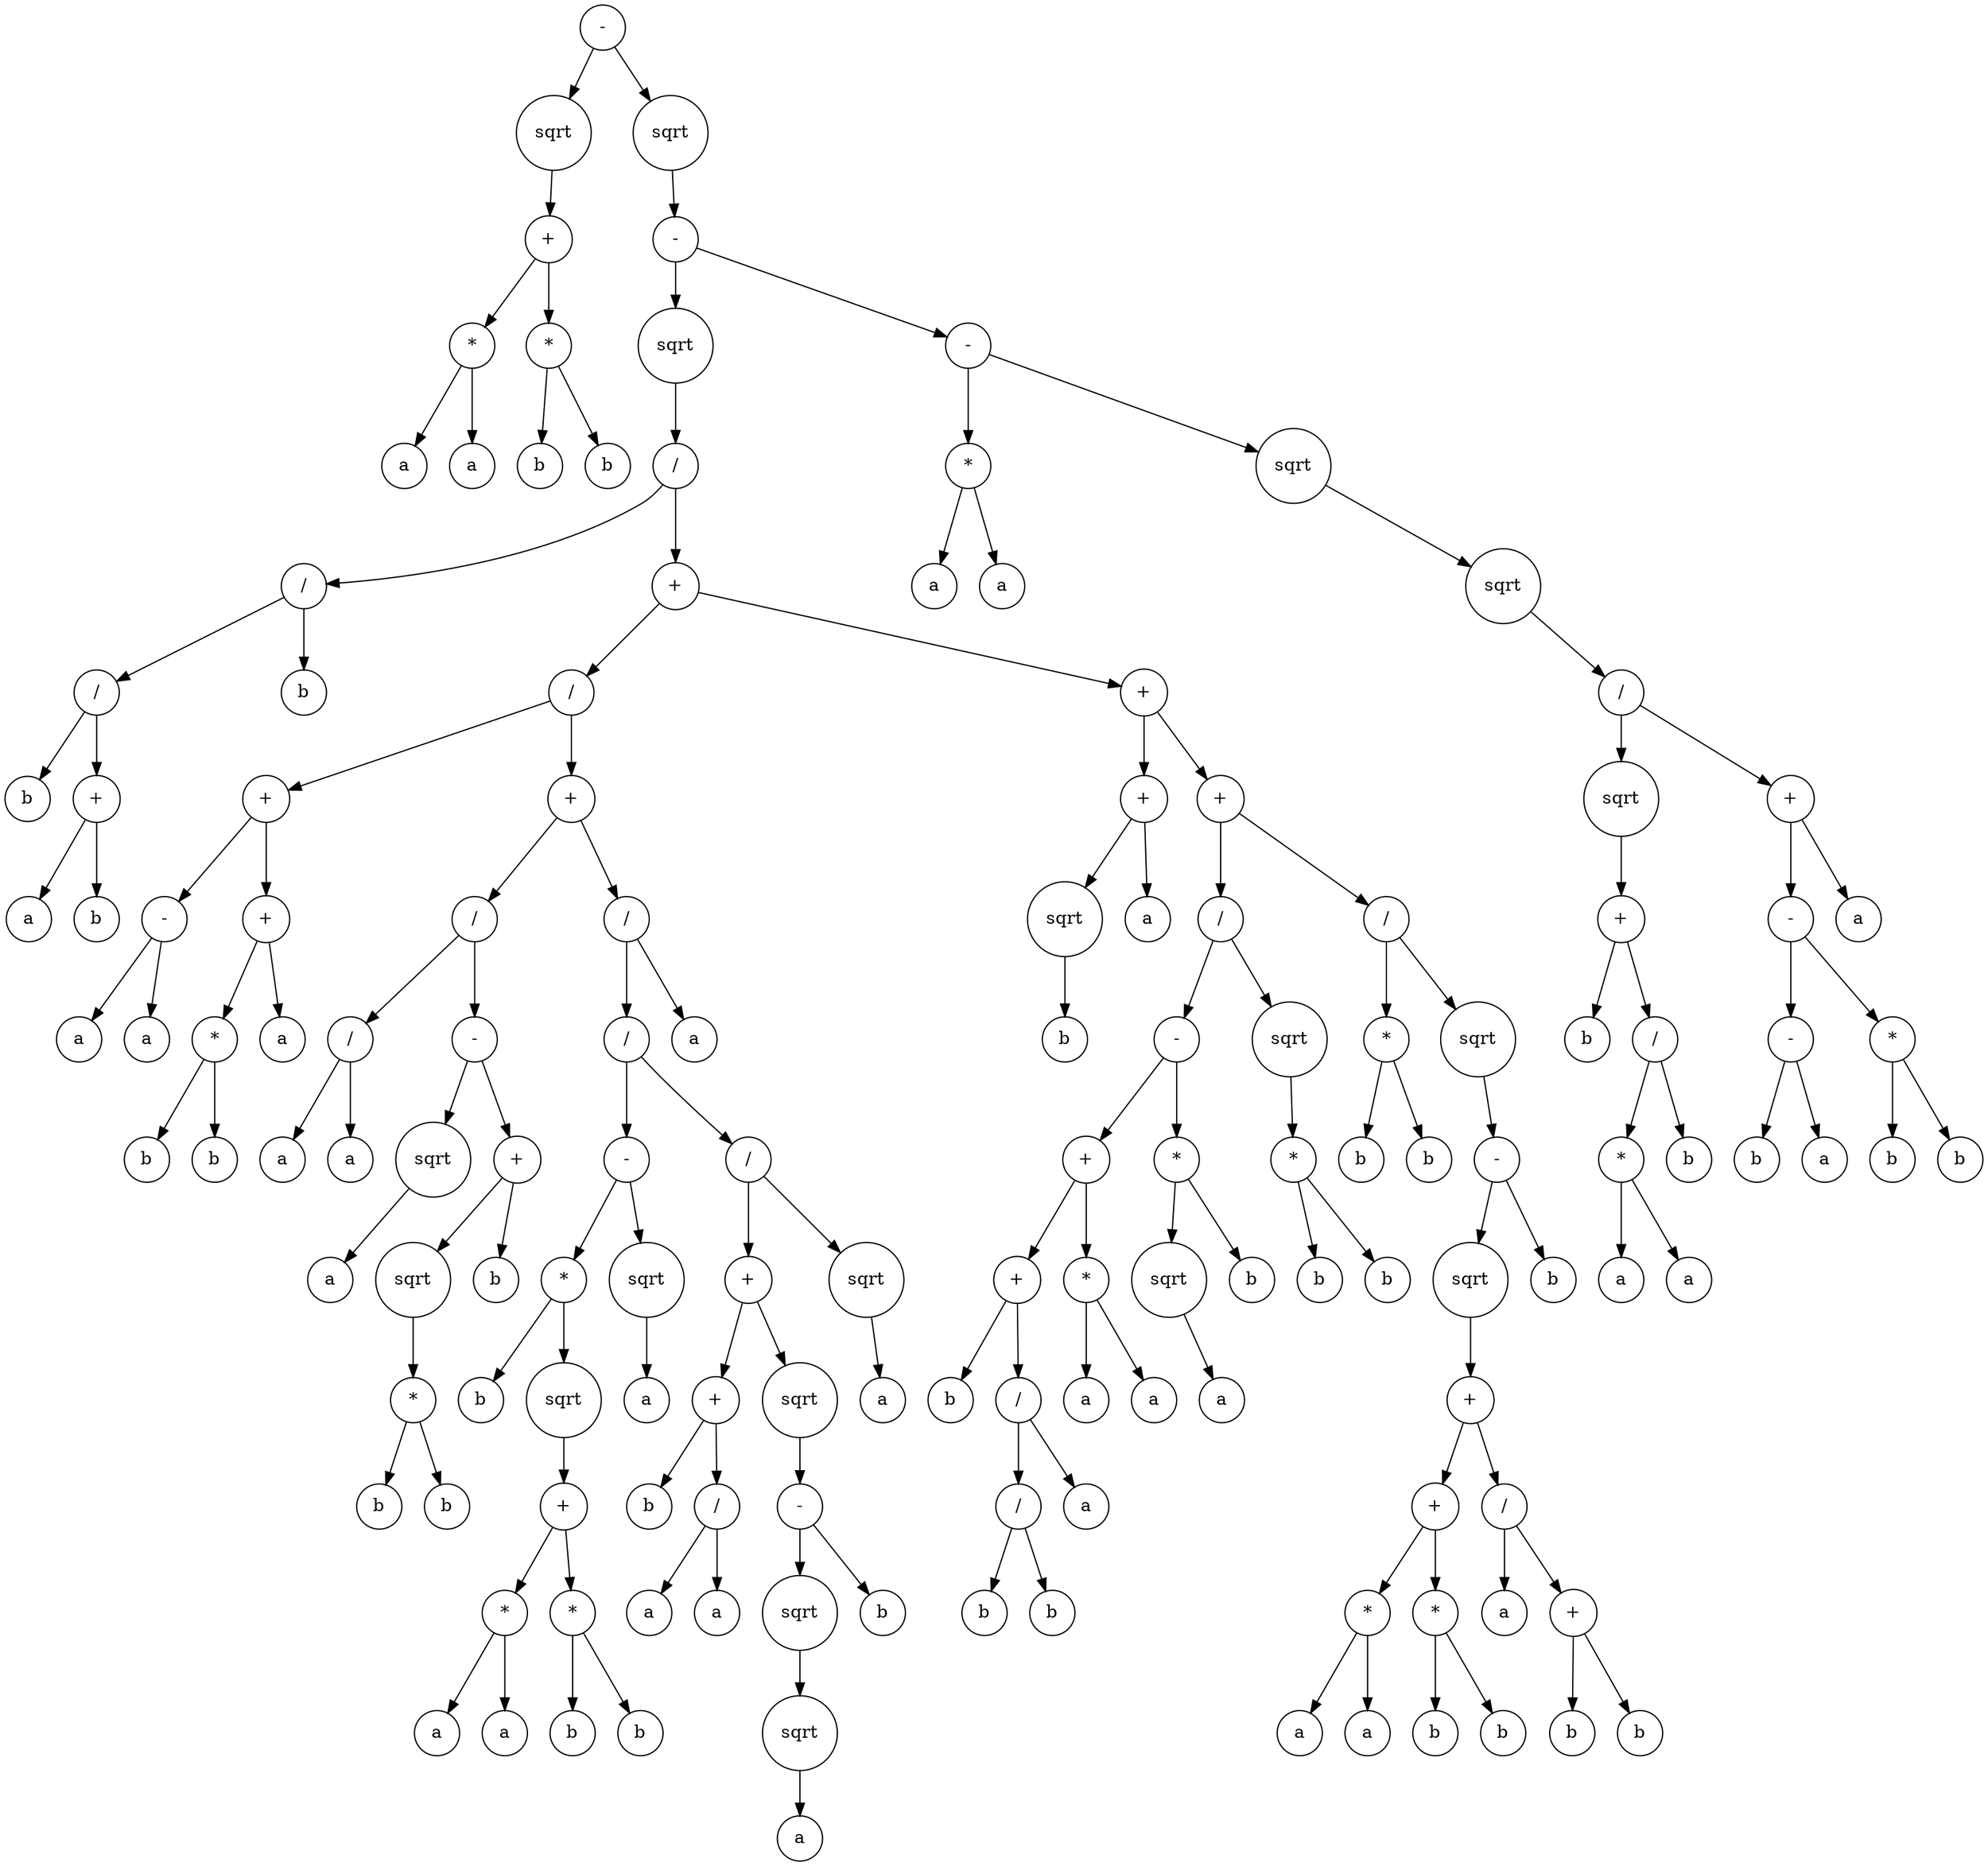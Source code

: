 digraph g {
graph [ordering=out];
node [shape=circle];
n[label = "-"];
n0[label = "sqrt"];
n00[label = "+"];
n000[label = "*"];
n0000[label = "a"];
n000 -> n0000;
n0001[label = "a"];
n000 -> n0001;
n00 -> n000;
n001[label = "*"];
n0010[label = "b"];
n001 -> n0010;
n0011[label = "b"];
n001 -> n0011;
n00 -> n001;
n0 -> n00;
n -> n0;
n1[label = "sqrt"];
n10[label = "-"];
n100[label = "sqrt"];
n1000[label = "/"];
n10000[label = "/"];
n100000[label = "/"];
n1000000[label = "b"];
n100000 -> n1000000;
n1000001[label = "+"];
n10000010[label = "a"];
n1000001 -> n10000010;
n10000011[label = "b"];
n1000001 -> n10000011;
n100000 -> n1000001;
n10000 -> n100000;
n100001[label = "b"];
n10000 -> n100001;
n1000 -> n10000;
n10001[label = "+"];
n100010[label = "/"];
n1000100[label = "+"];
n10001000[label = "-"];
n100010000[label = "a"];
n10001000 -> n100010000;
n100010001[label = "a"];
n10001000 -> n100010001;
n1000100 -> n10001000;
n10001001[label = "+"];
n100010010[label = "*"];
n1000100100[label = "b"];
n100010010 -> n1000100100;
n1000100101[label = "b"];
n100010010 -> n1000100101;
n10001001 -> n100010010;
n100010011[label = "a"];
n10001001 -> n100010011;
n1000100 -> n10001001;
n100010 -> n1000100;
n1000101[label = "+"];
n10001010[label = "/"];
n100010100[label = "/"];
n1000101000[label = "a"];
n100010100 -> n1000101000;
n1000101001[label = "a"];
n100010100 -> n1000101001;
n10001010 -> n100010100;
n100010101[label = "-"];
n1000101010[label = "sqrt"];
n10001010100[label = "a"];
n1000101010 -> n10001010100;
n100010101 -> n1000101010;
n1000101011[label = "+"];
n10001010110[label = "sqrt"];
n100010101100[label = "*"];
n1000101011000[label = "b"];
n100010101100 -> n1000101011000;
n1000101011001[label = "b"];
n100010101100 -> n1000101011001;
n10001010110 -> n100010101100;
n1000101011 -> n10001010110;
n10001010111[label = "b"];
n1000101011 -> n10001010111;
n100010101 -> n1000101011;
n10001010 -> n100010101;
n1000101 -> n10001010;
n10001011[label = "/"];
n100010110[label = "/"];
n1000101100[label = "-"];
n10001011000[label = "*"];
n100010110000[label = "b"];
n10001011000 -> n100010110000;
n100010110001[label = "sqrt"];
n1000101100010[label = "+"];
n10001011000100[label = "*"];
n100010110001000[label = "a"];
n10001011000100 -> n100010110001000;
n100010110001001[label = "a"];
n10001011000100 -> n100010110001001;
n1000101100010 -> n10001011000100;
n10001011000101[label = "*"];
n100010110001010[label = "b"];
n10001011000101 -> n100010110001010;
n100010110001011[label = "b"];
n10001011000101 -> n100010110001011;
n1000101100010 -> n10001011000101;
n100010110001 -> n1000101100010;
n10001011000 -> n100010110001;
n1000101100 -> n10001011000;
n10001011001[label = "sqrt"];
n100010110010[label = "a"];
n10001011001 -> n100010110010;
n1000101100 -> n10001011001;
n100010110 -> n1000101100;
n1000101101[label = "/"];
n10001011010[label = "+"];
n100010110100[label = "+"];
n1000101101000[label = "b"];
n100010110100 -> n1000101101000;
n1000101101001[label = "/"];
n10001011010010[label = "a"];
n1000101101001 -> n10001011010010;
n10001011010011[label = "a"];
n1000101101001 -> n10001011010011;
n100010110100 -> n1000101101001;
n10001011010 -> n100010110100;
n100010110101[label = "sqrt"];
n1000101101010[label = "-"];
n10001011010100[label = "sqrt"];
n100010110101000[label = "sqrt"];
n1000101101010000[label = "a"];
n100010110101000 -> n1000101101010000;
n10001011010100 -> n100010110101000;
n1000101101010 -> n10001011010100;
n10001011010101[label = "b"];
n1000101101010 -> n10001011010101;
n100010110101 -> n1000101101010;
n10001011010 -> n100010110101;
n1000101101 -> n10001011010;
n10001011011[label = "sqrt"];
n100010110110[label = "a"];
n10001011011 -> n100010110110;
n1000101101 -> n10001011011;
n100010110 -> n1000101101;
n10001011 -> n100010110;
n100010111[label = "a"];
n10001011 -> n100010111;
n1000101 -> n10001011;
n100010 -> n1000101;
n10001 -> n100010;
n100011[label = "+"];
n1000110[label = "+"];
n10001100[label = "sqrt"];
n100011000[label = "b"];
n10001100 -> n100011000;
n1000110 -> n10001100;
n10001101[label = "a"];
n1000110 -> n10001101;
n100011 -> n1000110;
n1000111[label = "+"];
n10001110[label = "/"];
n100011100[label = "-"];
n1000111000[label = "+"];
n10001110000[label = "+"];
n100011100000[label = "b"];
n10001110000 -> n100011100000;
n100011100001[label = "/"];
n1000111000010[label = "/"];
n10001110000100[label = "b"];
n1000111000010 -> n10001110000100;
n10001110000101[label = "b"];
n1000111000010 -> n10001110000101;
n100011100001 -> n1000111000010;
n1000111000011[label = "a"];
n100011100001 -> n1000111000011;
n10001110000 -> n100011100001;
n1000111000 -> n10001110000;
n10001110001[label = "*"];
n100011100010[label = "a"];
n10001110001 -> n100011100010;
n100011100011[label = "a"];
n10001110001 -> n100011100011;
n1000111000 -> n10001110001;
n100011100 -> n1000111000;
n1000111001[label = "*"];
n10001110010[label = "sqrt"];
n100011100100[label = "a"];
n10001110010 -> n100011100100;
n1000111001 -> n10001110010;
n10001110011[label = "b"];
n1000111001 -> n10001110011;
n100011100 -> n1000111001;
n10001110 -> n100011100;
n100011101[label = "sqrt"];
n1000111010[label = "*"];
n10001110100[label = "b"];
n1000111010 -> n10001110100;
n10001110101[label = "b"];
n1000111010 -> n10001110101;
n100011101 -> n1000111010;
n10001110 -> n100011101;
n1000111 -> n10001110;
n10001111[label = "/"];
n100011110[label = "*"];
n1000111100[label = "b"];
n100011110 -> n1000111100;
n1000111101[label = "b"];
n100011110 -> n1000111101;
n10001111 -> n100011110;
n100011111[label = "sqrt"];
n1000111110[label = "-"];
n10001111100[label = "sqrt"];
n100011111000[label = "+"];
n1000111110000[label = "+"];
n10001111100000[label = "*"];
n100011111000000[label = "a"];
n10001111100000 -> n100011111000000;
n100011111000001[label = "a"];
n10001111100000 -> n100011111000001;
n1000111110000 -> n10001111100000;
n10001111100001[label = "*"];
n100011111000010[label = "b"];
n10001111100001 -> n100011111000010;
n100011111000011[label = "b"];
n10001111100001 -> n100011111000011;
n1000111110000 -> n10001111100001;
n100011111000 -> n1000111110000;
n1000111110001[label = "/"];
n10001111100010[label = "a"];
n1000111110001 -> n10001111100010;
n10001111100011[label = "+"];
n100011111000110[label = "b"];
n10001111100011 -> n100011111000110;
n100011111000111[label = "b"];
n10001111100011 -> n100011111000111;
n1000111110001 -> n10001111100011;
n100011111000 -> n1000111110001;
n10001111100 -> n100011111000;
n1000111110 -> n10001111100;
n10001111101[label = "b"];
n1000111110 -> n10001111101;
n100011111 -> n1000111110;
n10001111 -> n100011111;
n1000111 -> n10001111;
n100011 -> n1000111;
n10001 -> n100011;
n1000 -> n10001;
n100 -> n1000;
n10 -> n100;
n101[label = "-"];
n1010[label = "*"];
n10100[label = "a"];
n1010 -> n10100;
n10101[label = "a"];
n1010 -> n10101;
n101 -> n1010;
n1011[label = "sqrt"];
n10110[label = "sqrt"];
n101100[label = "/"];
n1011000[label = "sqrt"];
n10110000[label = "+"];
n101100000[label = "b"];
n10110000 -> n101100000;
n101100001[label = "/"];
n1011000010[label = "*"];
n10110000100[label = "a"];
n1011000010 -> n10110000100;
n10110000101[label = "a"];
n1011000010 -> n10110000101;
n101100001 -> n1011000010;
n1011000011[label = "b"];
n101100001 -> n1011000011;
n10110000 -> n101100001;
n1011000 -> n10110000;
n101100 -> n1011000;
n1011001[label = "+"];
n10110010[label = "-"];
n101100100[label = "-"];
n1011001000[label = "b"];
n101100100 -> n1011001000;
n1011001001[label = "a"];
n101100100 -> n1011001001;
n10110010 -> n101100100;
n101100101[label = "*"];
n1011001010[label = "b"];
n101100101 -> n1011001010;
n1011001011[label = "b"];
n101100101 -> n1011001011;
n10110010 -> n101100101;
n1011001 -> n10110010;
n10110011[label = "a"];
n1011001 -> n10110011;
n101100 -> n1011001;
n10110 -> n101100;
n1011 -> n10110;
n101 -> n1011;
n10 -> n101;
n1 -> n10;
n -> n1;
}

